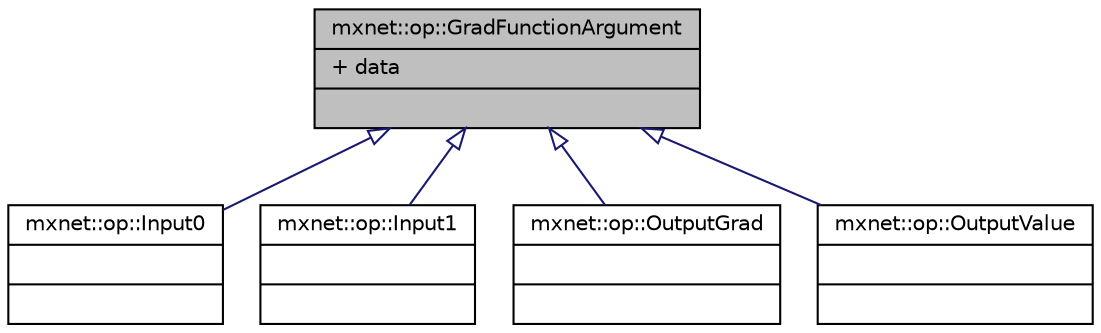 digraph "mxnet::op::GradFunctionArgument"
{
  edge [fontname="Helvetica",fontsize="10",labelfontname="Helvetica",labelfontsize="10"];
  node [fontname="Helvetica",fontsize="10",shape=record];
  Node1 [label="{mxnet::op::GradFunctionArgument\n|+ data\l|}",height=0.2,width=0.4,color="black", fillcolor="grey75", style="filled" fontcolor="black"];
  Node1 -> Node2 [dir="back",color="midnightblue",fontsize="10",style="solid",arrowtail="onormal",fontname="Helvetica"];
  Node2 [label="{mxnet::op::Input0\n||}",height=0.2,width=0.4,color="black", fillcolor="white", style="filled",URL="$structmxnet_1_1op_1_1Input0.html",tooltip="First input to the function. "];
  Node1 -> Node3 [dir="back",color="midnightblue",fontsize="10",style="solid",arrowtail="onormal",fontname="Helvetica"];
  Node3 [label="{mxnet::op::Input1\n||}",height=0.2,width=0.4,color="black", fillcolor="white", style="filled",URL="$structmxnet_1_1op_1_1Input1.html",tooltip="Second input to the function. "];
  Node1 -> Node4 [dir="back",color="midnightblue",fontsize="10",style="solid",arrowtail="onormal",fontname="Helvetica"];
  Node4 [label="{mxnet::op::OutputGrad\n||}",height=0.2,width=0.4,color="black", fillcolor="white", style="filled",URL="$structmxnet_1_1op_1_1OutputGrad.html",tooltip="Gradient of output value. "];
  Node1 -> Node5 [dir="back",color="midnightblue",fontsize="10",style="solid",arrowtail="onormal",fontname="Helvetica"];
  Node5 [label="{mxnet::op::OutputValue\n||}",height=0.2,width=0.4,color="black", fillcolor="white", style="filled",URL="$structmxnet_1_1op_1_1OutputValue.html",tooltip="Ouput value of the function to the function. "];
}
